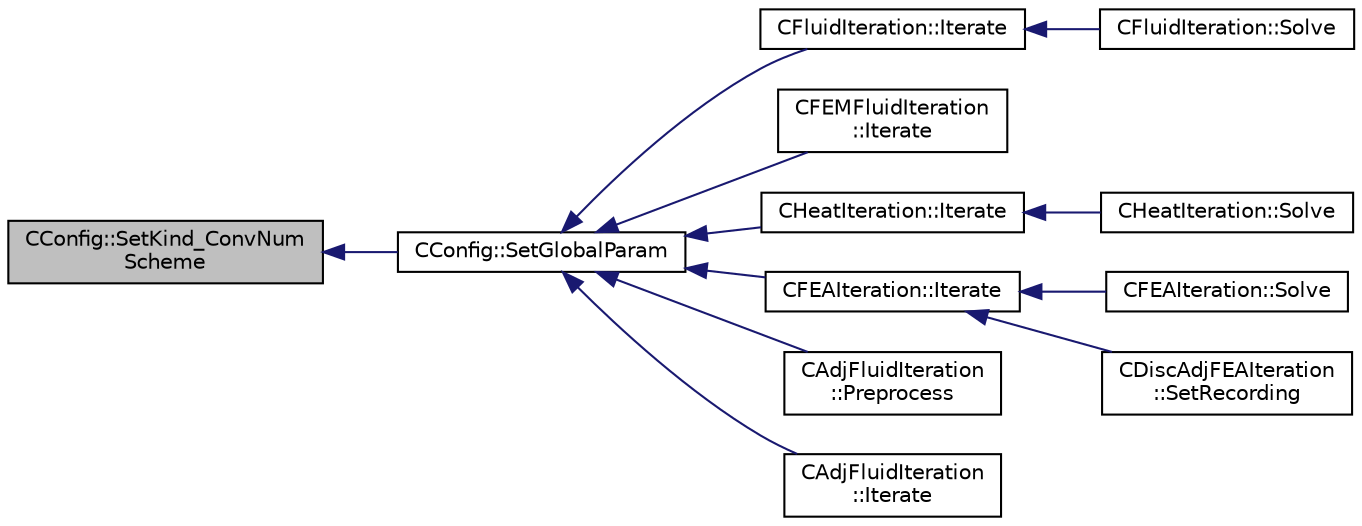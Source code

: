 digraph "CConfig::SetKind_ConvNumScheme"
{
  edge [fontname="Helvetica",fontsize="10",labelfontname="Helvetica",labelfontsize="10"];
  node [fontname="Helvetica",fontsize="10",shape=record];
  rankdir="LR";
  Node14750 [label="CConfig::SetKind_ConvNum\lScheme",height=0.2,width=0.4,color="black", fillcolor="grey75", style="filled", fontcolor="black"];
  Node14750 -> Node14751 [dir="back",color="midnightblue",fontsize="10",style="solid",fontname="Helvetica"];
  Node14751 [label="CConfig::SetGlobalParam",height=0.2,width=0.4,color="black", fillcolor="white", style="filled",URL="$class_c_config.html#ac29cab2054fa1a6306790bf06df807e2",tooltip="Set the global parameters of each simulation for each runtime system. "];
  Node14751 -> Node14752 [dir="back",color="midnightblue",fontsize="10",style="solid",fontname="Helvetica"];
  Node14752 [label="CFluidIteration::Iterate",height=0.2,width=0.4,color="black", fillcolor="white", style="filled",URL="$class_c_fluid_iteration.html#ab1379b4cba3d8c893395123fb6030986",tooltip="Perform a single iteration of the fluid system. "];
  Node14752 -> Node14753 [dir="back",color="midnightblue",fontsize="10",style="solid",fontname="Helvetica"];
  Node14753 [label="CFluidIteration::Solve",height=0.2,width=0.4,color="black", fillcolor="white", style="filled",URL="$class_c_fluid_iteration.html#ae22cd342c9c9d2ea5ac3f5103394ff80",tooltip="Iterate the fluid system for a number of Inner_Iter iterations. "];
  Node14751 -> Node14754 [dir="back",color="midnightblue",fontsize="10",style="solid",fontname="Helvetica"];
  Node14754 [label="CFEMFluidIteration\l::Iterate",height=0.2,width=0.4,color="black", fillcolor="white", style="filled",URL="$class_c_f_e_m_fluid_iteration.html#aa16af2e693a40b99349998802fed07ac",tooltip="Perform a single iteration of the finite element flow system. "];
  Node14751 -> Node14755 [dir="back",color="midnightblue",fontsize="10",style="solid",fontname="Helvetica"];
  Node14755 [label="CHeatIteration::Iterate",height=0.2,width=0.4,color="black", fillcolor="white", style="filled",URL="$class_c_heat_iteration.html#a4d11dee8ea3802ffa6a57323ed01581b",tooltip="Perform a single iteration of the heat system. "];
  Node14755 -> Node14756 [dir="back",color="midnightblue",fontsize="10",style="solid",fontname="Helvetica"];
  Node14756 [label="CHeatIteration::Solve",height=0.2,width=0.4,color="black", fillcolor="white", style="filled",URL="$class_c_heat_iteration.html#ac9bc702cd04ec181d142db04b176e3b1",tooltip="Perform a single iteration of the wave system. "];
  Node14751 -> Node14757 [dir="back",color="midnightblue",fontsize="10",style="solid",fontname="Helvetica"];
  Node14757 [label="CFEAIteration::Iterate",height=0.2,width=0.4,color="black", fillcolor="white", style="filled",URL="$class_c_f_e_a_iteration.html#af34a9ca7d54a7b4c31ad4fb1a487a158",tooltip="Perform a single iteration for structural analysis using the Finite Element Method. "];
  Node14757 -> Node14758 [dir="back",color="midnightblue",fontsize="10",style="solid",fontname="Helvetica"];
  Node14758 [label="CFEAIteration::Solve",height=0.2,width=0.4,color="black", fillcolor="white", style="filled",URL="$class_c_f_e_a_iteration.html#a93300b80aae492f8f966c16652e83e08",tooltip="Iterate the structural system for a number of Inner_Iter iterations. "];
  Node14757 -> Node14759 [dir="back",color="midnightblue",fontsize="10",style="solid",fontname="Helvetica"];
  Node14759 [label="CDiscAdjFEAIteration\l::SetRecording",height=0.2,width=0.4,color="black", fillcolor="white", style="filled",URL="$class_c_disc_adj_f_e_a_iteration.html#ad5f0dcb01d13560ce5245301646dc3bd",tooltip="Record a single iteration of the direct FEM system. "];
  Node14751 -> Node14760 [dir="back",color="midnightblue",fontsize="10",style="solid",fontname="Helvetica"];
  Node14760 [label="CAdjFluidIteration\l::Preprocess",height=0.2,width=0.4,color="black", fillcolor="white", style="filled",URL="$class_c_adj_fluid_iteration.html#a2b839162ab9de9dfaed616c069804139",tooltip="Preprocessing to prepare for an iteration of the physics. "];
  Node14751 -> Node14761 [dir="back",color="midnightblue",fontsize="10",style="solid",fontname="Helvetica"];
  Node14761 [label="CAdjFluidIteration\l::Iterate",height=0.2,width=0.4,color="black", fillcolor="white", style="filled",URL="$class_c_adj_fluid_iteration.html#a43771166cc31ef0fb405e8dfe259ea69",tooltip="Perform a single iteration of the adjoint fluid system. "];
}
